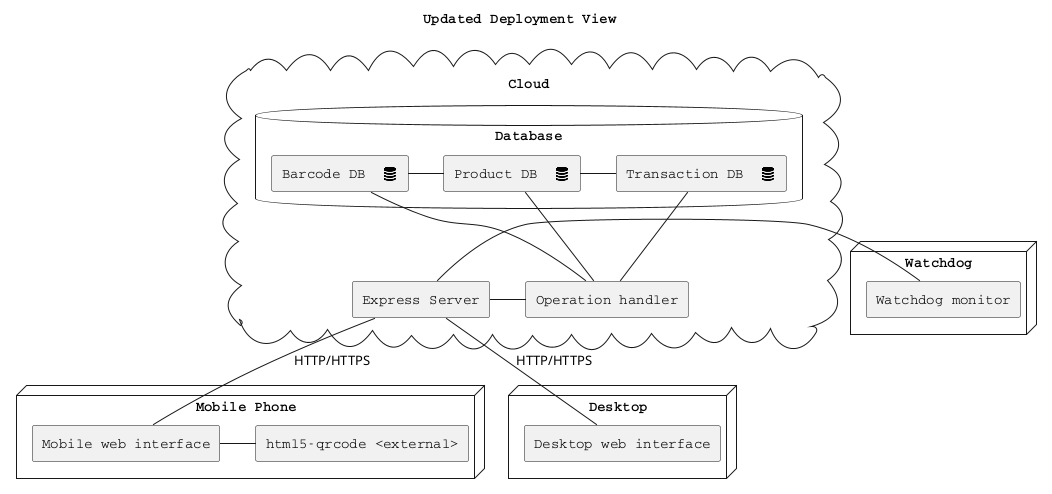 @startuml
skinparam componentStyle rectangle

!include <tupadr3/font-awesome/database>

title Updated Deployment View

node "Watchdog"{
    [Watchdog monitor] as WM
}

node "Mobile Phone" {
 [html5-qrcode <external>] as QR
 [Mobile web interface] as MWI

}

node "Desktop" {
 [Desktop web interface] as DWI
}

cloud "Cloud" {
 database "Database" {
   component [Product DB  <$database{scale=0.33}>] as PDB
   component [Transaction DB  <$database{scale=0.33}>] as TDB
   component [Barcode DB  <$database{scale=0.33}>] as BDB

   BDB -right- PDB
   TDB -left- PDB
}
[Express Server] as ES
 [Operation handler] as OH
}




OH -up- PDB
OH -up- TDB
OH -up- BDB

ES - OH
ES -down- MWI : HTTP/HTTPS
ES -down- DWI : HTTP/HTTPS

MWI - QR

WM - ES

skinparam monochrome true
skinparam shadowing false
skinparam defaultFontName Courier

@enduml